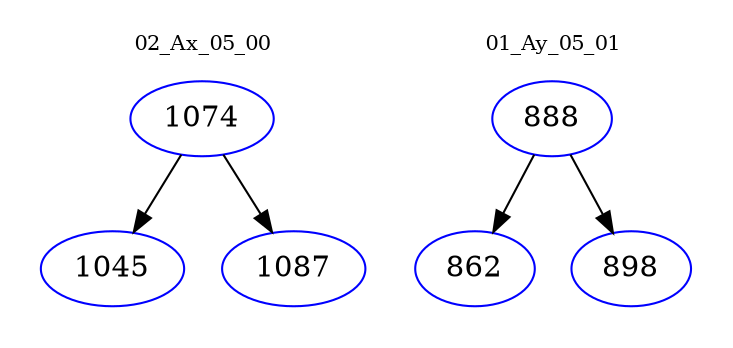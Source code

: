 digraph{
subgraph cluster_0 {
color = white
label = "02_Ax_05_00";
fontsize=10;
T0_1074 [label="1074", color="blue"]
T0_1074 -> T0_1045 [color="black"]
T0_1045 [label="1045", color="blue"]
T0_1074 -> T0_1087 [color="black"]
T0_1087 [label="1087", color="blue"]
}
subgraph cluster_1 {
color = white
label = "01_Ay_05_01";
fontsize=10;
T1_888 [label="888", color="blue"]
T1_888 -> T1_862 [color="black"]
T1_862 [label="862", color="blue"]
T1_888 -> T1_898 [color="black"]
T1_898 [label="898", color="blue"]
}
}
